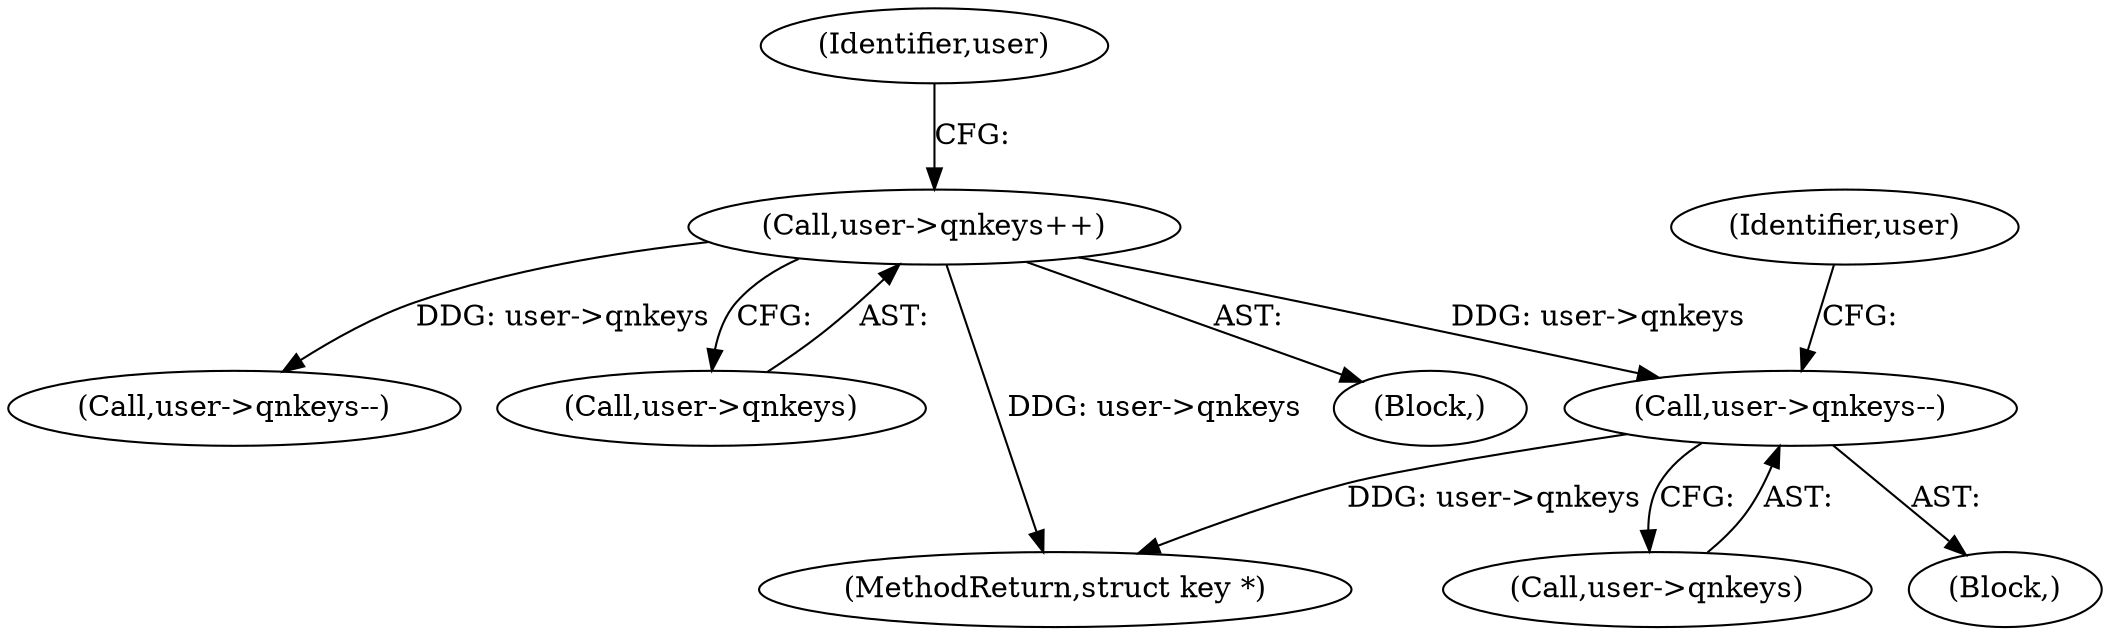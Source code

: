 digraph "0_linux_237bbd29f7a049d310d907f4b2716a7feef9abf3@pointer" {
"1000431" [label="(Call,user->qnkeys--)"];
"1000238" [label="(Call,user->qnkeys++)"];
"1000238" [label="(Call,user->qnkeys++)"];
"1000468" [label="(Call,user->qnkeys--)"];
"1000425" [label="(Block,)"];
"1000431" [label="(Call,user->qnkeys--)"];
"1000239" [label="(Call,user->qnkeys)"];
"1000505" [label="(MethodReturn,struct key *)"];
"1000244" [label="(Identifier,user)"];
"1000432" [label="(Call,user->qnkeys)"];
"1000437" [label="(Identifier,user)"];
"1000181" [label="(Block,)"];
"1000431" -> "1000425"  [label="AST: "];
"1000431" -> "1000432"  [label="CFG: "];
"1000432" -> "1000431"  [label="AST: "];
"1000437" -> "1000431"  [label="CFG: "];
"1000431" -> "1000505"  [label="DDG: user->qnkeys"];
"1000238" -> "1000431"  [label="DDG: user->qnkeys"];
"1000238" -> "1000181"  [label="AST: "];
"1000238" -> "1000239"  [label="CFG: "];
"1000239" -> "1000238"  [label="AST: "];
"1000244" -> "1000238"  [label="CFG: "];
"1000238" -> "1000505"  [label="DDG: user->qnkeys"];
"1000238" -> "1000468"  [label="DDG: user->qnkeys"];
}
